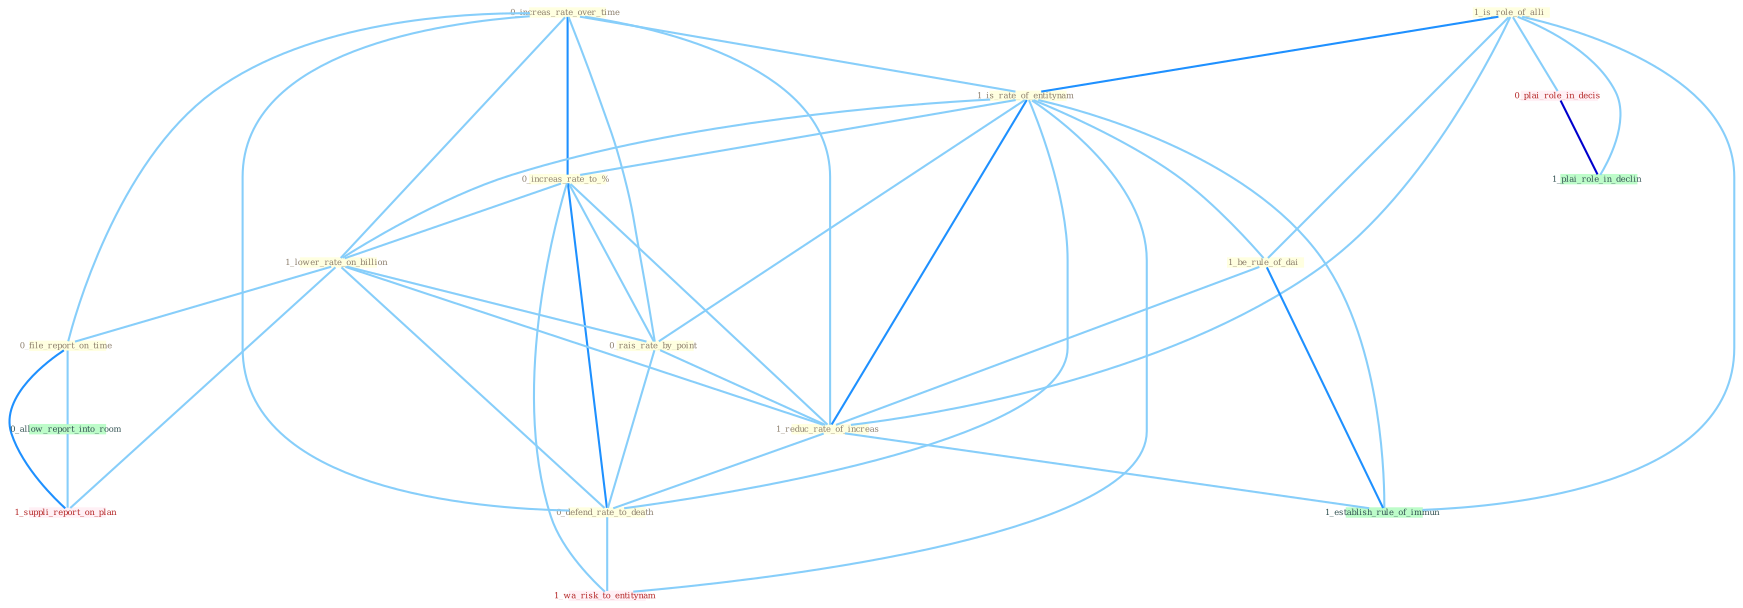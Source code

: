 Graph G{ 
    node
    [shape=polygon,style=filled,width=.5,height=.06,color="#BDFCC9",fixedsize=true,fontsize=4,
    fontcolor="#2f4f4f"];
    {node
    [color="#ffffe0", fontcolor="#8b7d6b"] "1_is_role_of_alli " "0_increas_rate_over_time " "1_is_rate_of_entitynam " "0_increas_rate_to_% " "1_lower_rate_on_billion " "0_rais_rate_by_point " "0_file_report_on_time " "1_be_rule_of_dai " "1_reduc_rate_of_increas " "0_defend_rate_to_death "}
{node [color="#fff0f5", fontcolor="#b22222"] "1_wa_risk_to_entitynam " "0_plai_role_in_decis " "1_suppli_report_on_plan "}
edge [color="#B0E2FF"];

	"1_is_role_of_alli " -- "1_is_rate_of_entitynam " [w="2", color="#1e90ff" , len=0.8];
	"1_is_role_of_alli " -- "1_be_rule_of_dai " [w="1", color="#87cefa" ];
	"1_is_role_of_alli " -- "1_reduc_rate_of_increas " [w="1", color="#87cefa" ];
	"1_is_role_of_alli " -- "0_plai_role_in_decis " [w="1", color="#87cefa" ];
	"1_is_role_of_alli " -- "1_establish_rule_of_immun " [w="1", color="#87cefa" ];
	"1_is_role_of_alli " -- "1_plai_role_in_declin " [w="1", color="#87cefa" ];
	"0_increas_rate_over_time " -- "1_is_rate_of_entitynam " [w="1", color="#87cefa" ];
	"0_increas_rate_over_time " -- "0_increas_rate_to_% " [w="2", color="#1e90ff" , len=0.8];
	"0_increas_rate_over_time " -- "1_lower_rate_on_billion " [w="1", color="#87cefa" ];
	"0_increas_rate_over_time " -- "0_rais_rate_by_point " [w="1", color="#87cefa" ];
	"0_increas_rate_over_time " -- "0_file_report_on_time " [w="1", color="#87cefa" ];
	"0_increas_rate_over_time " -- "1_reduc_rate_of_increas " [w="1", color="#87cefa" ];
	"0_increas_rate_over_time " -- "0_defend_rate_to_death " [w="1", color="#87cefa" ];
	"1_is_rate_of_entitynam " -- "0_increas_rate_to_% " [w="1", color="#87cefa" ];
	"1_is_rate_of_entitynam " -- "1_lower_rate_on_billion " [w="1", color="#87cefa" ];
	"1_is_rate_of_entitynam " -- "0_rais_rate_by_point " [w="1", color="#87cefa" ];
	"1_is_rate_of_entitynam " -- "1_be_rule_of_dai " [w="1", color="#87cefa" ];
	"1_is_rate_of_entitynam " -- "1_reduc_rate_of_increas " [w="2", color="#1e90ff" , len=0.8];
	"1_is_rate_of_entitynam " -- "0_defend_rate_to_death " [w="1", color="#87cefa" ];
	"1_is_rate_of_entitynam " -- "1_wa_risk_to_entitynam " [w="1", color="#87cefa" ];
	"1_is_rate_of_entitynam " -- "1_establish_rule_of_immun " [w="1", color="#87cefa" ];
	"0_increas_rate_to_% " -- "1_lower_rate_on_billion " [w="1", color="#87cefa" ];
	"0_increas_rate_to_% " -- "0_rais_rate_by_point " [w="1", color="#87cefa" ];
	"0_increas_rate_to_% " -- "1_reduc_rate_of_increas " [w="1", color="#87cefa" ];
	"0_increas_rate_to_% " -- "0_defend_rate_to_death " [w="2", color="#1e90ff" , len=0.8];
	"0_increas_rate_to_% " -- "1_wa_risk_to_entitynam " [w="1", color="#87cefa" ];
	"1_lower_rate_on_billion " -- "0_rais_rate_by_point " [w="1", color="#87cefa" ];
	"1_lower_rate_on_billion " -- "0_file_report_on_time " [w="1", color="#87cefa" ];
	"1_lower_rate_on_billion " -- "1_reduc_rate_of_increas " [w="1", color="#87cefa" ];
	"1_lower_rate_on_billion " -- "0_defend_rate_to_death " [w="1", color="#87cefa" ];
	"1_lower_rate_on_billion " -- "1_suppli_report_on_plan " [w="1", color="#87cefa" ];
	"0_rais_rate_by_point " -- "1_reduc_rate_of_increas " [w="1", color="#87cefa" ];
	"0_rais_rate_by_point " -- "0_defend_rate_to_death " [w="1", color="#87cefa" ];
	"0_file_report_on_time " -- "0_allow_report_into_room " [w="1", color="#87cefa" ];
	"0_file_report_on_time " -- "1_suppli_report_on_plan " [w="2", color="#1e90ff" , len=0.8];
	"1_be_rule_of_dai " -- "1_reduc_rate_of_increas " [w="1", color="#87cefa" ];
	"1_be_rule_of_dai " -- "1_establish_rule_of_immun " [w="2", color="#1e90ff" , len=0.8];
	"1_reduc_rate_of_increas " -- "0_defend_rate_to_death " [w="1", color="#87cefa" ];
	"1_reduc_rate_of_increas " -- "1_establish_rule_of_immun " [w="1", color="#87cefa" ];
	"0_defend_rate_to_death " -- "1_wa_risk_to_entitynam " [w="1", color="#87cefa" ];
	"0_plai_role_in_decis " -- "1_plai_role_in_declin " [w="3", color="#0000cd" , len=0.6];
	"0_allow_report_into_room " -- "1_suppli_report_on_plan " [w="1", color="#87cefa" ];
}